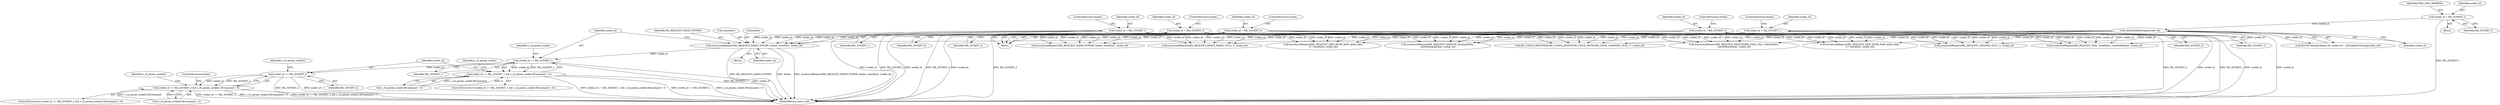 digraph "0_Android_cd5f15f588a5d27e99ba12f057245bfe507f8c42@API" {
"1000398" [label="(Call,socket_id == RIL_SOCKET_1)"];
"1000389" [label="(Call,issueLocalRequest(RIL_REQUEST_RADIO_POWER, &data, sizeof(int), socket_id))"];
"1000364" [label="(Call,socket_id = RIL_SOCKET_1)"];
"1000349" [label="(Call,socket_id = RIL_SOCKET_2)"];
"1000359" [label="(Call,socket_id = RIL_SOCKET_4)"];
"1000344" [label="(Call,socket_id = RIL_SOCKET_1)"];
"1000146" [label="(Call,rilSocketIdToString(socket_id))"];
"1000133" [label="(Call,socket_id = RIL_SOCKET_1)"];
"1000354" [label="(Call,socket_id = RIL_SOCKET_3)"];
"1000397" [label="(Call,socket_id == RIL_SOCKET_1 && s_ril_param_socket.fdCommand > 0)"];
"1000420" [label="(Call,socket_id == RIL_SOCKET_2)"];
"1000419" [label="(Call,socket_id == RIL_SOCKET_2 && s_ril_param_socket2.fdCommand > 0)"];
"1000389" [label="(Call,issueLocalRequest(RIL_REQUEST_RADIO_POWER, &data, sizeof(int), socket_id))"];
"1000616" [label="(Call,issueLocalRequest(RIL_REQUEST_HANGUP, &hangupData,\n sizeof(hangupData), socket_id))"];
"1000346" [label="(Identifier,RIL_SOCKET_1)"];
"1000397" [label="(Call,socket_id == RIL_SOCKET_1 && s_ril_param_socket.fdCommand > 0)"];
"1000146" [label="(Call,rilSocketIdToString(socket_id))"];
"1000596" [label="(Call,issueLocalRequest(RIL_REQUEST_DIAL, &dialData, sizeof(dialData), socket_id))"];
"1000377" [label="(Call,issueLocalRequest(RIL_REQUEST_RESET_RADIO, NULL, 0, socket_id))"];
"1000345" [label="(Identifier,socket_id)"];
"1000112" [label="(Block,)"];
"1000357" [label="(ControlStructure,break;)"];
"1000401" [label="(Call,s_ril_param_socket.fdCommand > 0)"];
"1000373" [label="(Block,)"];
"1000395" [label="(Identifier,socket_id)"];
"1000403" [label="(Identifier,s_ril_param_socket)"];
"1000355" [label="(Identifier,socket_id)"];
"1000482" [label="(Call,issueLocalRequest(RIL_REQUEST_OEM_HOOK_RAW, qxdm_data,\n 6 * sizeof(int), socket_id))"];
"1000393" [label="(Call,sizeof(int))"];
"1000347" [label="(ControlStructure,break;)"];
"1000144" [label="(Call,RLOGI(\"debugCallback for socket %s\", rilSocketIdToString(socket_id)))"];
"1000147" [label="(Identifier,socket_id)"];
"1000365" [label="(Identifier,socket_id)"];
"1000398" [label="(Call,socket_id == RIL_SOCKET_1)"];
"1000361" [label="(Identifier,RIL_SOCKET_4)"];
"1000419" [label="(Call,socket_id == RIL_SOCKET_2 && s_ril_param_socket2.fdCommand > 0)"];
"1000133" [label="(Call,socket_id = RIL_SOCKET_1)"];
"1000354" [label="(Call,socket_id = RIL_SOCKET_3)"];
"1000344" [label="(Call,socket_id = RIL_SOCKET_1)"];
"1000364" [label="(Call,socket_id = RIL_SOCKET_1)"];
"1000425" [label="(Identifier,s_ril_param_socket2)"];
"1000524" [label="(Call,issueLocalRequest(RIL_REQUEST_OEM_HOOK_RAW, qxdm_data,\n 6 * sizeof(int), socket_id))"];
"1000342" [label="(Block,)"];
"1000352" [label="(ControlStructure,break;)"];
"1000418" [label="(ControlStructure,if (socket_id == RIL_SOCKET_2 && s_ril_param_socket2.fdCommand > 0))"];
"1000400" [label="(Identifier,RIL_SOCKET_1)"];
"1000557" [label="(Call,issueLocalRequest(RIL_REQUEST_DEACTIVATE_DATA_CALL, &deactData,\n sizeof(deactData), socket_id))"];
"1000362" [label="(ControlStructure,break;)"];
"1000366" [label="(Identifier,RIL_SOCKET_1)"];
"1000633" [label="(MethodReturn,static void)"];
"1000138" [label="(Identifier,MAX_DIAL_ADDRESS)"];
"1000391" [label="(Call,&data)"];
"1000607" [label="(Call,issueLocalRequest(RIL_REQUEST_ANSWER, NULL, 0, socket_id))"];
"1000396" [label="(ControlStructure,if (socket_id == RIL_SOCKET_1 && s_ril_param_socket.fdCommand > 0))"];
"1000351" [label="(Identifier,RIL_SOCKET_2)"];
"1000539" [label="(Call,issueLocalRequest(RIL_REQUEST_RADIO_POWER, &data, sizeof(int), socket_id))"];
"1000360" [label="(Identifier,socket_id)"];
"1000423" [label="(Call,s_ril_param_socket2.fdCommand > 0)"];
"1000420" [label="(Call,socket_id == RIL_SOCKET_2)"];
"1000350" [label="(Identifier,socket_id)"];
"1000359" [label="(Call,socket_id = RIL_SOCKET_4)"];
"1000135" [label="(Identifier,RIL_SOCKET_1)"];
"1000134" [label="(Identifier,socket_id)"];
"1000431" [label="(Identifier,s_ril_param_socket2)"];
"1000439" [label="(ControlStructure,break;)"];
"1000409" [label="(Identifier,s_ril_param_socket)"];
"1000421" [label="(Identifier,socket_id)"];
"1000399" [label="(Identifier,socket_id)"];
"1000367" [label="(ControlStructure,break;)"];
"1000356" [label="(Identifier,RIL_SOCKET_3)"];
"1000390" [label="(Identifier,RIL_REQUEST_RADIO_POWER)"];
"1000422" [label="(Identifier,RIL_SOCKET_2)"];
"1000443" [label="(Call,RIL_UNSOL_RESPONSE(RIL_UNSOL_RESPONSE_VOICE_NETWORK_STATE_CHANGED, NULL, 0, socket_id))"];
"1000349" [label="(Call,socket_id = RIL_SOCKET_2)"];
"1000398" -> "1000397"  [label="AST: "];
"1000398" -> "1000400"  [label="CFG: "];
"1000399" -> "1000398"  [label="AST: "];
"1000400" -> "1000398"  [label="AST: "];
"1000403" -> "1000398"  [label="CFG: "];
"1000397" -> "1000398"  [label="CFG: "];
"1000398" -> "1000633"  [label="DDG: RIL_SOCKET_1"];
"1000398" -> "1000633"  [label="DDG: socket_id"];
"1000398" -> "1000397"  [label="DDG: socket_id"];
"1000398" -> "1000397"  [label="DDG: RIL_SOCKET_1"];
"1000389" -> "1000398"  [label="DDG: socket_id"];
"1000398" -> "1000420"  [label="DDG: socket_id"];
"1000389" -> "1000373"  [label="AST: "];
"1000389" -> "1000395"  [label="CFG: "];
"1000390" -> "1000389"  [label="AST: "];
"1000391" -> "1000389"  [label="AST: "];
"1000393" -> "1000389"  [label="AST: "];
"1000395" -> "1000389"  [label="AST: "];
"1000399" -> "1000389"  [label="CFG: "];
"1000389" -> "1000633"  [label="DDG: issueLocalRequest(RIL_REQUEST_RADIO_POWER, &data, sizeof(int), socket_id)"];
"1000389" -> "1000633"  [label="DDG: RIL_REQUEST_RADIO_POWER"];
"1000389" -> "1000633"  [label="DDG: &data"];
"1000364" -> "1000389"  [label="DDG: socket_id"];
"1000349" -> "1000389"  [label="DDG: socket_id"];
"1000359" -> "1000389"  [label="DDG: socket_id"];
"1000344" -> "1000389"  [label="DDG: socket_id"];
"1000146" -> "1000389"  [label="DDG: socket_id"];
"1000354" -> "1000389"  [label="DDG: socket_id"];
"1000364" -> "1000342"  [label="AST: "];
"1000364" -> "1000366"  [label="CFG: "];
"1000365" -> "1000364"  [label="AST: "];
"1000366" -> "1000364"  [label="AST: "];
"1000367" -> "1000364"  [label="CFG: "];
"1000364" -> "1000633"  [label="DDG: socket_id"];
"1000364" -> "1000633"  [label="DDG: RIL_SOCKET_1"];
"1000364" -> "1000377"  [label="DDG: socket_id"];
"1000364" -> "1000443"  [label="DDG: socket_id"];
"1000364" -> "1000482"  [label="DDG: socket_id"];
"1000364" -> "1000524"  [label="DDG: socket_id"];
"1000364" -> "1000539"  [label="DDG: socket_id"];
"1000364" -> "1000557"  [label="DDG: socket_id"];
"1000364" -> "1000596"  [label="DDG: socket_id"];
"1000364" -> "1000607"  [label="DDG: socket_id"];
"1000364" -> "1000616"  [label="DDG: socket_id"];
"1000349" -> "1000342"  [label="AST: "];
"1000349" -> "1000351"  [label="CFG: "];
"1000350" -> "1000349"  [label="AST: "];
"1000351" -> "1000349"  [label="AST: "];
"1000352" -> "1000349"  [label="CFG: "];
"1000349" -> "1000633"  [label="DDG: RIL_SOCKET_2"];
"1000349" -> "1000633"  [label="DDG: socket_id"];
"1000349" -> "1000377"  [label="DDG: socket_id"];
"1000349" -> "1000443"  [label="DDG: socket_id"];
"1000349" -> "1000482"  [label="DDG: socket_id"];
"1000349" -> "1000524"  [label="DDG: socket_id"];
"1000349" -> "1000539"  [label="DDG: socket_id"];
"1000349" -> "1000557"  [label="DDG: socket_id"];
"1000349" -> "1000596"  [label="DDG: socket_id"];
"1000349" -> "1000607"  [label="DDG: socket_id"];
"1000349" -> "1000616"  [label="DDG: socket_id"];
"1000359" -> "1000342"  [label="AST: "];
"1000359" -> "1000361"  [label="CFG: "];
"1000360" -> "1000359"  [label="AST: "];
"1000361" -> "1000359"  [label="AST: "];
"1000362" -> "1000359"  [label="CFG: "];
"1000359" -> "1000633"  [label="DDG: RIL_SOCKET_4"];
"1000359" -> "1000633"  [label="DDG: socket_id"];
"1000359" -> "1000377"  [label="DDG: socket_id"];
"1000359" -> "1000443"  [label="DDG: socket_id"];
"1000359" -> "1000482"  [label="DDG: socket_id"];
"1000359" -> "1000524"  [label="DDG: socket_id"];
"1000359" -> "1000539"  [label="DDG: socket_id"];
"1000359" -> "1000557"  [label="DDG: socket_id"];
"1000359" -> "1000596"  [label="DDG: socket_id"];
"1000359" -> "1000607"  [label="DDG: socket_id"];
"1000359" -> "1000616"  [label="DDG: socket_id"];
"1000344" -> "1000342"  [label="AST: "];
"1000344" -> "1000346"  [label="CFG: "];
"1000345" -> "1000344"  [label="AST: "];
"1000346" -> "1000344"  [label="AST: "];
"1000347" -> "1000344"  [label="CFG: "];
"1000344" -> "1000633"  [label="DDG: RIL_SOCKET_1"];
"1000344" -> "1000633"  [label="DDG: socket_id"];
"1000344" -> "1000377"  [label="DDG: socket_id"];
"1000344" -> "1000443"  [label="DDG: socket_id"];
"1000344" -> "1000482"  [label="DDG: socket_id"];
"1000344" -> "1000524"  [label="DDG: socket_id"];
"1000344" -> "1000539"  [label="DDG: socket_id"];
"1000344" -> "1000557"  [label="DDG: socket_id"];
"1000344" -> "1000596"  [label="DDG: socket_id"];
"1000344" -> "1000607"  [label="DDG: socket_id"];
"1000344" -> "1000616"  [label="DDG: socket_id"];
"1000146" -> "1000144"  [label="AST: "];
"1000146" -> "1000147"  [label="CFG: "];
"1000147" -> "1000146"  [label="AST: "];
"1000144" -> "1000146"  [label="CFG: "];
"1000146" -> "1000633"  [label="DDG: socket_id"];
"1000146" -> "1000144"  [label="DDG: socket_id"];
"1000133" -> "1000146"  [label="DDG: socket_id"];
"1000146" -> "1000377"  [label="DDG: socket_id"];
"1000146" -> "1000443"  [label="DDG: socket_id"];
"1000146" -> "1000482"  [label="DDG: socket_id"];
"1000146" -> "1000524"  [label="DDG: socket_id"];
"1000146" -> "1000539"  [label="DDG: socket_id"];
"1000146" -> "1000557"  [label="DDG: socket_id"];
"1000146" -> "1000596"  [label="DDG: socket_id"];
"1000146" -> "1000607"  [label="DDG: socket_id"];
"1000146" -> "1000616"  [label="DDG: socket_id"];
"1000133" -> "1000112"  [label="AST: "];
"1000133" -> "1000135"  [label="CFG: "];
"1000134" -> "1000133"  [label="AST: "];
"1000135" -> "1000133"  [label="AST: "];
"1000138" -> "1000133"  [label="CFG: "];
"1000133" -> "1000633"  [label="DDG: RIL_SOCKET_1"];
"1000354" -> "1000342"  [label="AST: "];
"1000354" -> "1000356"  [label="CFG: "];
"1000355" -> "1000354"  [label="AST: "];
"1000356" -> "1000354"  [label="AST: "];
"1000357" -> "1000354"  [label="CFG: "];
"1000354" -> "1000633"  [label="DDG: RIL_SOCKET_3"];
"1000354" -> "1000633"  [label="DDG: socket_id"];
"1000354" -> "1000377"  [label="DDG: socket_id"];
"1000354" -> "1000443"  [label="DDG: socket_id"];
"1000354" -> "1000482"  [label="DDG: socket_id"];
"1000354" -> "1000524"  [label="DDG: socket_id"];
"1000354" -> "1000539"  [label="DDG: socket_id"];
"1000354" -> "1000557"  [label="DDG: socket_id"];
"1000354" -> "1000596"  [label="DDG: socket_id"];
"1000354" -> "1000607"  [label="DDG: socket_id"];
"1000354" -> "1000616"  [label="DDG: socket_id"];
"1000397" -> "1000396"  [label="AST: "];
"1000397" -> "1000401"  [label="CFG: "];
"1000401" -> "1000397"  [label="AST: "];
"1000409" -> "1000397"  [label="CFG: "];
"1000421" -> "1000397"  [label="CFG: "];
"1000397" -> "1000633"  [label="DDG: socket_id == RIL_SOCKET_1 && s_ril_param_socket.fdCommand > 0"];
"1000397" -> "1000633"  [label="DDG: socket_id == RIL_SOCKET_1"];
"1000397" -> "1000633"  [label="DDG: s_ril_param_socket.fdCommand > 0"];
"1000401" -> "1000397"  [label="DDG: s_ril_param_socket.fdCommand"];
"1000401" -> "1000397"  [label="DDG: 0"];
"1000420" -> "1000419"  [label="AST: "];
"1000420" -> "1000422"  [label="CFG: "];
"1000421" -> "1000420"  [label="AST: "];
"1000422" -> "1000420"  [label="AST: "];
"1000425" -> "1000420"  [label="CFG: "];
"1000419" -> "1000420"  [label="CFG: "];
"1000420" -> "1000633"  [label="DDG: RIL_SOCKET_2"];
"1000420" -> "1000633"  [label="DDG: socket_id"];
"1000420" -> "1000419"  [label="DDG: socket_id"];
"1000420" -> "1000419"  [label="DDG: RIL_SOCKET_2"];
"1000419" -> "1000418"  [label="AST: "];
"1000419" -> "1000423"  [label="CFG: "];
"1000423" -> "1000419"  [label="AST: "];
"1000431" -> "1000419"  [label="CFG: "];
"1000439" -> "1000419"  [label="CFG: "];
"1000419" -> "1000633"  [label="DDG: socket_id == RIL_SOCKET_2"];
"1000419" -> "1000633"  [label="DDG: s_ril_param_socket2.fdCommand > 0"];
"1000419" -> "1000633"  [label="DDG: socket_id == RIL_SOCKET_2 && s_ril_param_socket2.fdCommand > 0"];
"1000423" -> "1000419"  [label="DDG: s_ril_param_socket2.fdCommand"];
"1000423" -> "1000419"  [label="DDG: 0"];
}
